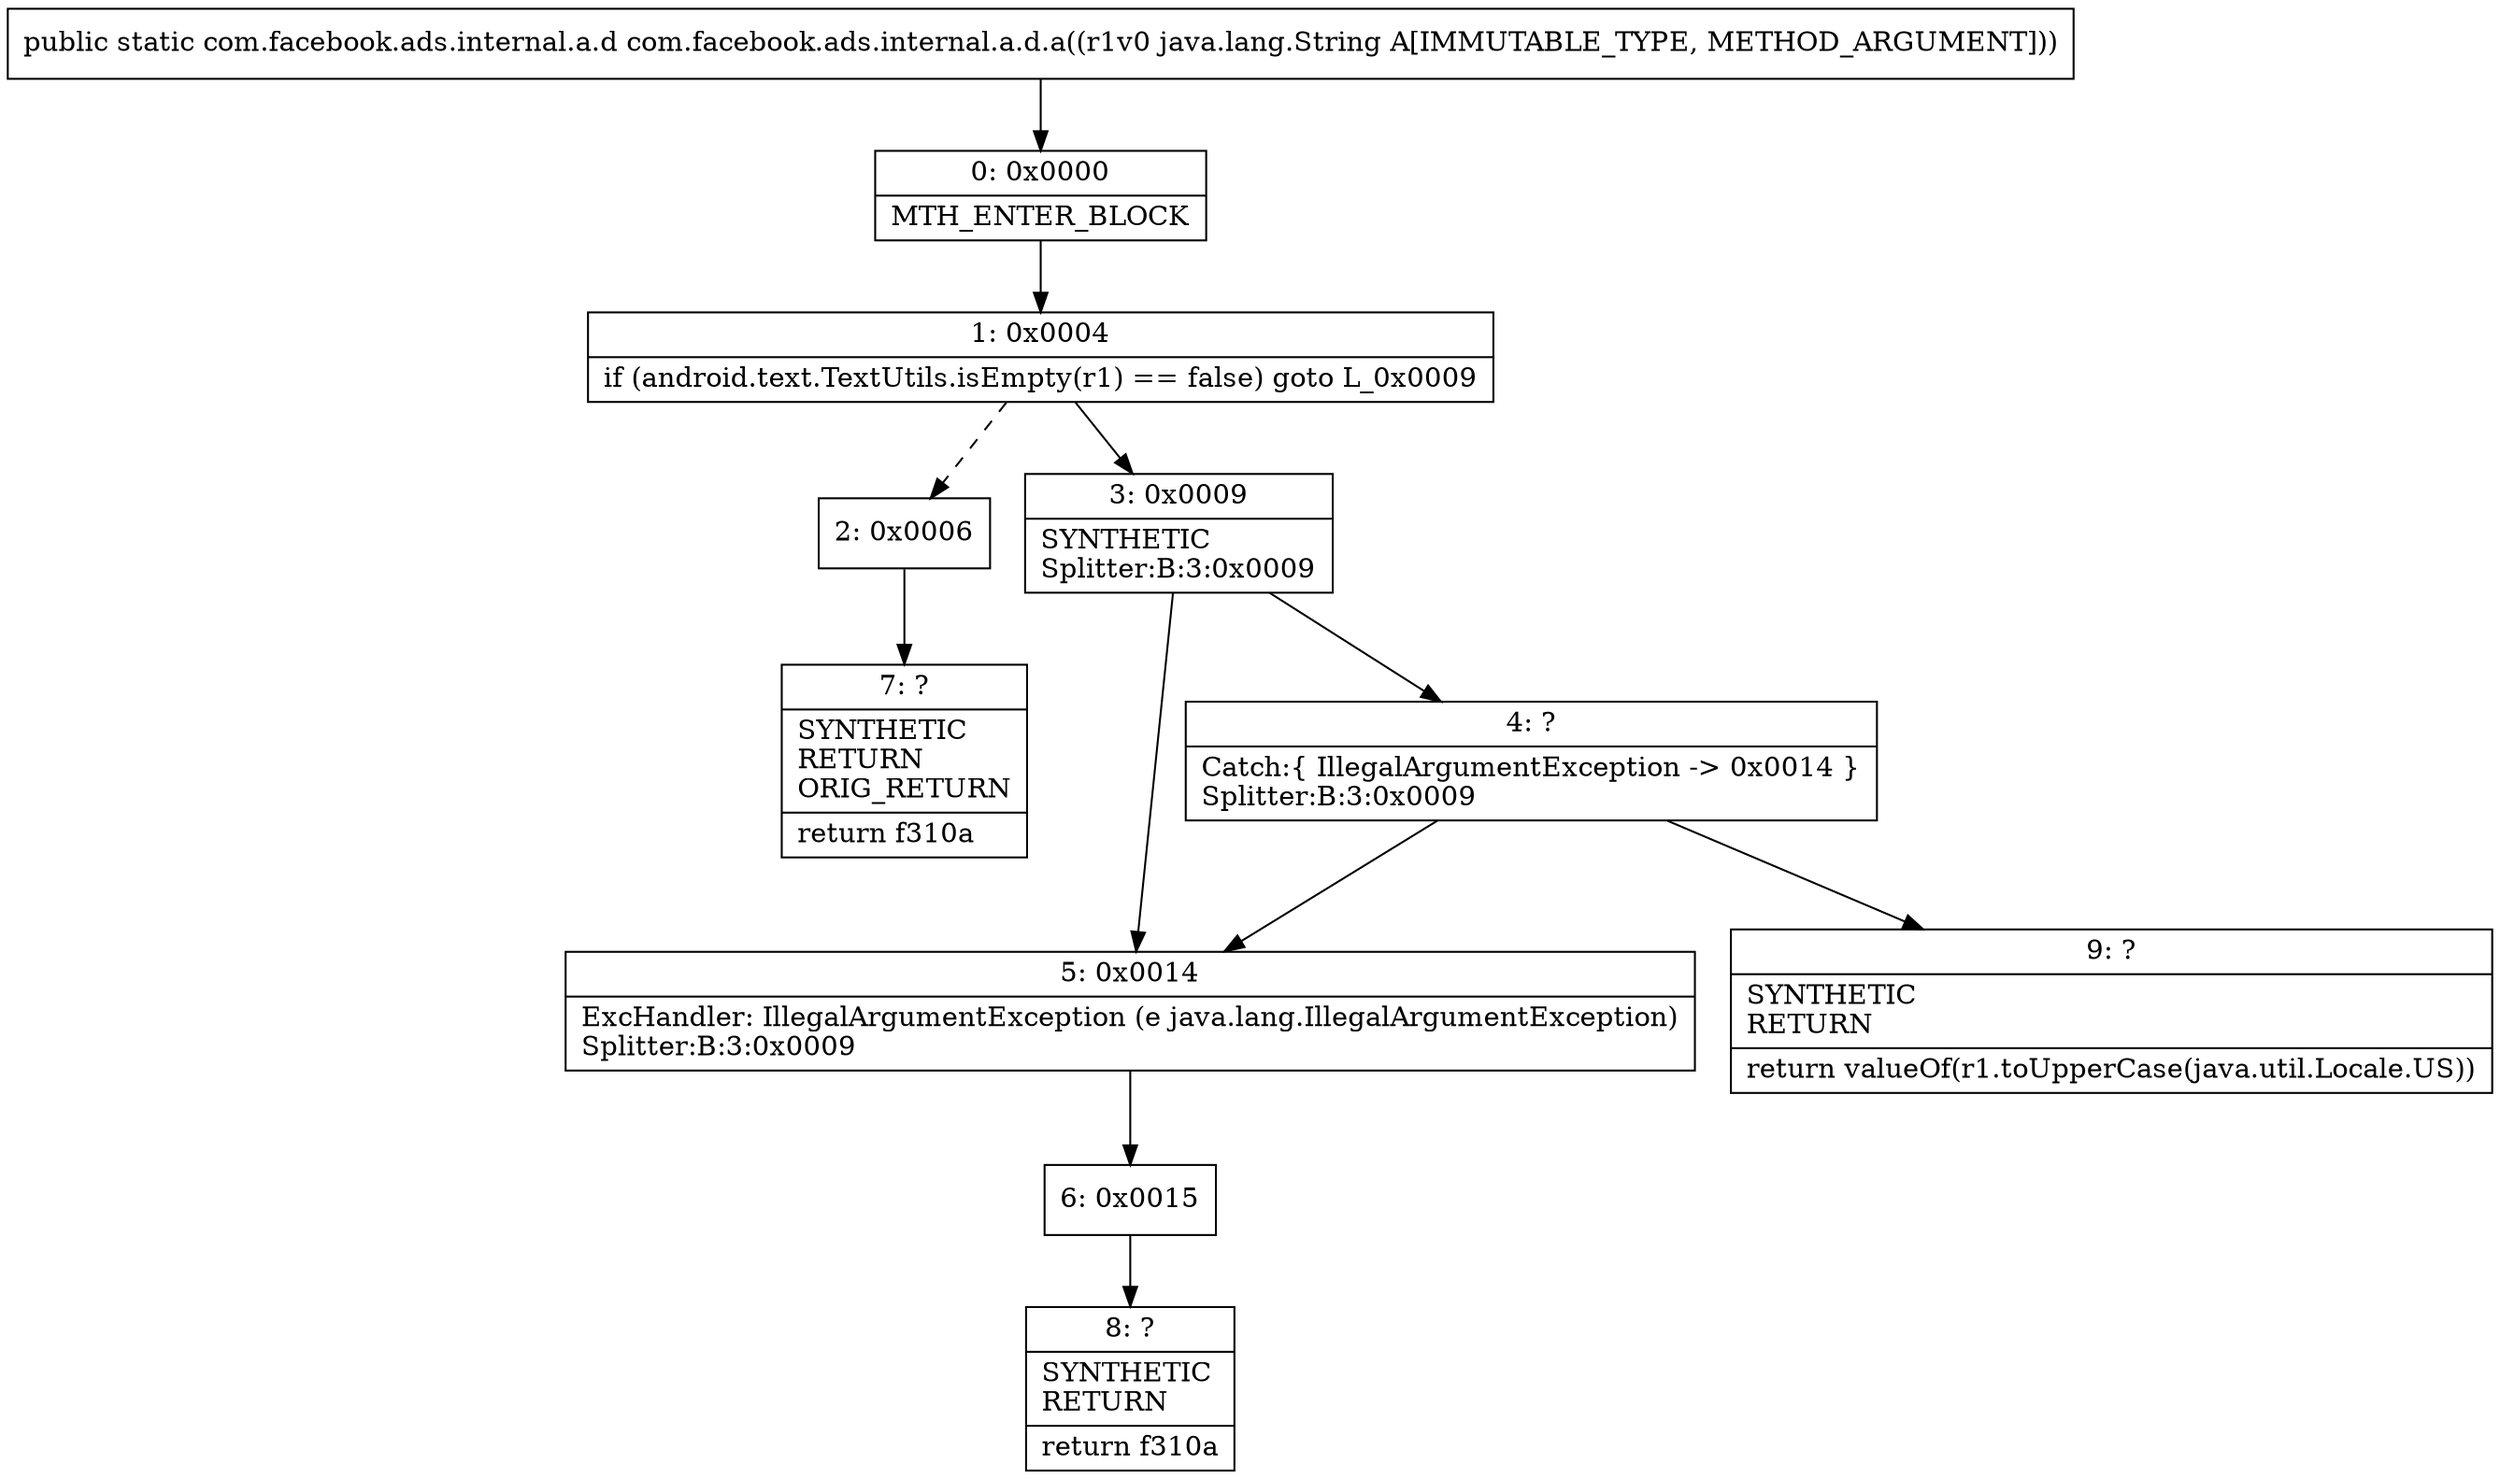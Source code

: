 digraph "CFG forcom.facebook.ads.internal.a.d.a(Ljava\/lang\/String;)Lcom\/facebook\/ads\/internal\/a\/d;" {
Node_0 [shape=record,label="{0\:\ 0x0000|MTH_ENTER_BLOCK\l}"];
Node_1 [shape=record,label="{1\:\ 0x0004|if (android.text.TextUtils.isEmpty(r1) == false) goto L_0x0009\l}"];
Node_2 [shape=record,label="{2\:\ 0x0006}"];
Node_3 [shape=record,label="{3\:\ 0x0009|SYNTHETIC\lSplitter:B:3:0x0009\l}"];
Node_4 [shape=record,label="{4\:\ ?|Catch:\{ IllegalArgumentException \-\> 0x0014 \}\lSplitter:B:3:0x0009\l}"];
Node_5 [shape=record,label="{5\:\ 0x0014|ExcHandler: IllegalArgumentException (e java.lang.IllegalArgumentException)\lSplitter:B:3:0x0009\l}"];
Node_6 [shape=record,label="{6\:\ 0x0015}"];
Node_7 [shape=record,label="{7\:\ ?|SYNTHETIC\lRETURN\lORIG_RETURN\l|return f310a\l}"];
Node_8 [shape=record,label="{8\:\ ?|SYNTHETIC\lRETURN\l|return f310a\l}"];
Node_9 [shape=record,label="{9\:\ ?|SYNTHETIC\lRETURN\l|return valueOf(r1.toUpperCase(java.util.Locale.US))\l}"];
MethodNode[shape=record,label="{public static com.facebook.ads.internal.a.d com.facebook.ads.internal.a.d.a((r1v0 java.lang.String A[IMMUTABLE_TYPE, METHOD_ARGUMENT])) }"];
MethodNode -> Node_0;
Node_0 -> Node_1;
Node_1 -> Node_2[style=dashed];
Node_1 -> Node_3;
Node_2 -> Node_7;
Node_3 -> Node_4;
Node_3 -> Node_5;
Node_4 -> Node_5;
Node_4 -> Node_9;
Node_5 -> Node_6;
Node_6 -> Node_8;
}

